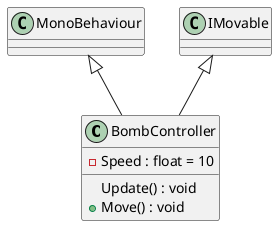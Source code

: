 @startuml
class BombController {
    - Speed : float = 10
    Update() : void
    + Move() : void
}
MonoBehaviour <|-- BombController
IMovable <|-- BombController
@enduml
